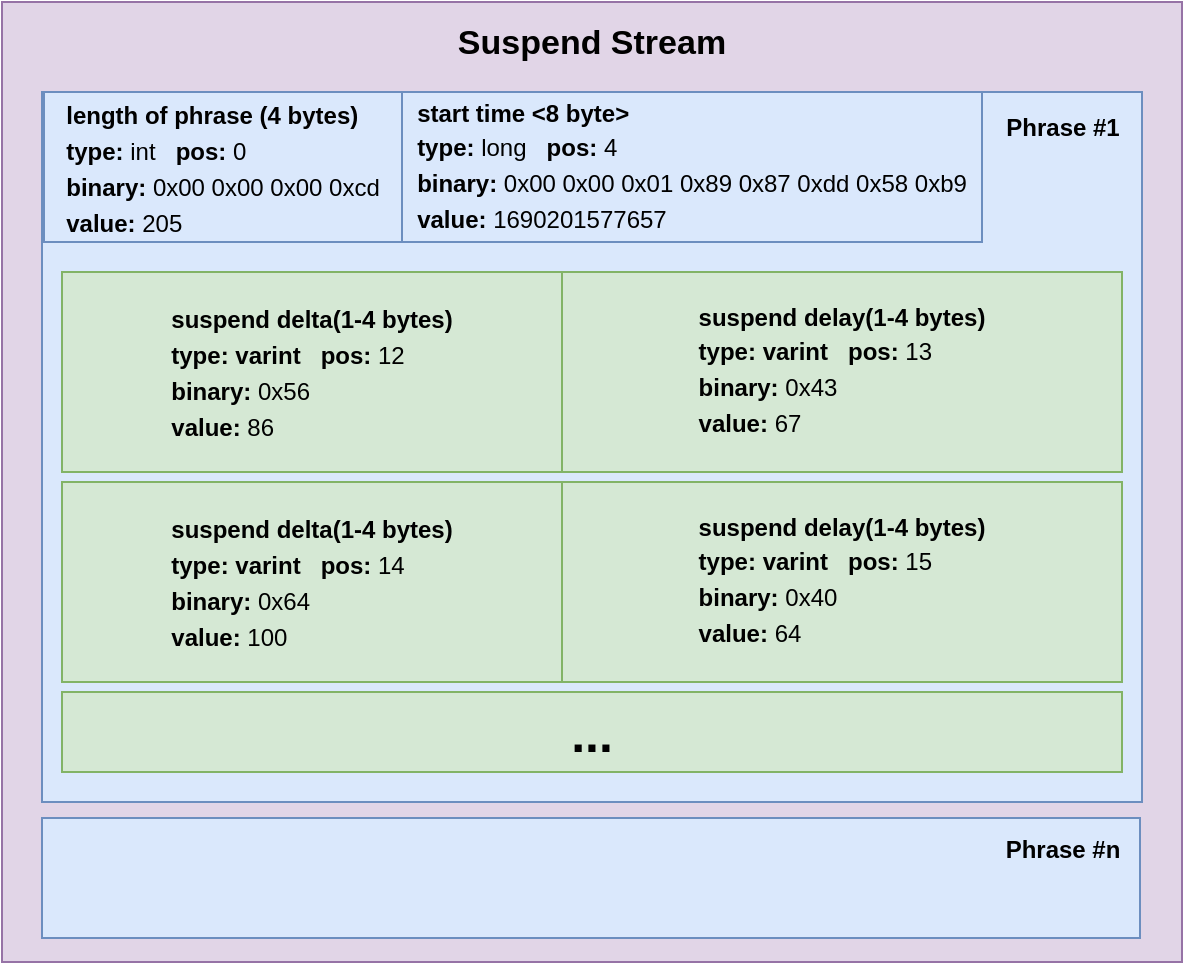 <mxfile version="22.0.4" type="device">
  <diagram name="Page-1" id="Kw94nkuLWIEuF8FrerKN">
    <mxGraphModel dx="1221" dy="622" grid="1" gridSize="10" guides="1" tooltips="1" connect="1" arrows="1" fold="1" page="1" pageScale="1" pageWidth="827" pageHeight="1169" math="0" shadow="0">
      <root>
        <mxCell id="0" />
        <mxCell id="1" parent="0" />
        <mxCell id="Qu5GgFM-KOHoeXPj7MdU-22" value="" style="rounded=0;whiteSpace=wrap;html=1;fillColor=#e1d5e7;strokeColor=#9673a6;" parent="1" vertex="1">
          <mxGeometry x="30" y="540" width="590" height="480" as="geometry" />
        </mxCell>
        <mxCell id="Qu5GgFM-KOHoeXPj7MdU-1" value="" style="rounded=0;whiteSpace=wrap;html=1;fillColor=#dae8fc;strokeColor=#6c8ebf;" parent="1" vertex="1">
          <mxGeometry x="50" y="585" width="550" height="355" as="geometry" />
        </mxCell>
        <mxCell id="Qu5GgFM-KOHoeXPj7MdU-2" value="&lt;div style=&quot;border-color: var(--border-color); text-align: justify; line-height: 18px;&quot;&gt;&lt;b style=&quot;border-color: var(--border-color); background-color: initial;&quot;&gt;length of phrase (4 bytes)&lt;/b&gt;&lt;/div&gt;&lt;div style=&quot;border-color: var(--border-color); text-align: justify; line-height: 18px;&quot;&gt;&lt;b style=&quot;border-color: var(--border-color); background-color: initial;&quot;&gt;type:&amp;nbsp;&lt;/b&gt;int&amp;nbsp; &amp;nbsp;&lt;b style=&quot;border-color: var(--border-color);&quot;&gt;pos:&lt;/b&gt;&amp;nbsp;0&lt;/div&gt;&lt;div style=&quot;border-color: var(--border-color); text-align: justify; line-height: 18px;&quot;&gt;&lt;b style=&quot;border-color: var(--border-color); background-color: initial;&quot;&gt;binary:&amp;nbsp;&lt;/b&gt;0x00 0x00 0x00 0xcd&lt;/div&gt;&lt;div style=&quot;border-color: var(--border-color); text-align: justify; line-height: 18px;&quot;&gt;&lt;b style=&quot;border-color: var(--border-color); background-color: initial;&quot;&gt;value: &lt;/b&gt;&lt;span style=&quot;border-color: var(--border-color); background-color: initial;&quot;&gt;205&lt;/span&gt;&lt;/div&gt;" style="rounded=0;whiteSpace=wrap;html=1;fillColor=#dae8fc;strokeColor=#6c8ebf;" parent="1" vertex="1">
          <mxGeometry x="51" y="585" width="179" height="75" as="geometry" />
        </mxCell>
        <mxCell id="Qu5GgFM-KOHoeXPj7MdU-7" value="&lt;div style=&quot;text-align: justify;&quot;&gt;&lt;b style=&quot;background-color: initial;&quot;&gt;start time &amp;lt;8 byte&amp;gt;&lt;/b&gt;&lt;/div&gt;&lt;div style=&quot;border-color: var(--border-color); text-align: justify; line-height: 18px;&quot;&gt;&lt;b style=&quot;border-color: var(--border-color); background-color: initial;&quot;&gt;type: &lt;/b&gt;&lt;span style=&quot;border-color: var(--border-color); background-color: initial;&quot;&gt;long&amp;nbsp; &amp;nbsp;&lt;/span&gt;&lt;b style=&quot;border-color: var(--border-color);&quot;&gt;pos:&lt;/b&gt;&amp;nbsp;4&lt;/div&gt;&lt;div style=&quot;border-color: var(--border-color); text-align: justify; line-height: 18px;&quot;&gt;&lt;b style=&quot;border-color: var(--border-color); background-color: initial;&quot;&gt;binary:&amp;nbsp;&lt;/b&gt;0x00 0x00 0x01 0x89 0x87 0xdd 0x58 0xb9&lt;/div&gt;&lt;div style=&quot;border-color: var(--border-color); text-align: justify; line-height: 18px;&quot;&gt;&lt;b style=&quot;border-color: var(--border-color); background-color: initial;&quot;&gt;value:&amp;nbsp;&lt;/b&gt;1690201577657&lt;/div&gt;" style="rounded=0;whiteSpace=wrap;html=1;fillColor=#dae8fc;strokeColor=#6c8ebf;" parent="1" vertex="1">
          <mxGeometry x="230" y="585" width="290" height="75" as="geometry" />
        </mxCell>
        <mxCell id="Qu5GgFM-KOHoeXPj7MdU-13" value="&lt;b&gt;&lt;font style=&quot;font-size: 25px;&quot;&gt;...&lt;/font&gt;&lt;/b&gt;" style="rounded=0;whiteSpace=wrap;html=1;fillColor=#d5e8d4;strokeColor=#82b366;" parent="1" vertex="1">
          <mxGeometry x="60" y="885" width="530" height="40" as="geometry" />
        </mxCell>
        <mxCell id="Qu5GgFM-KOHoeXPj7MdU-23" value="&lt;font style=&quot;font-size: 17px;&quot;&gt;&lt;b&gt;Suspend Stream&lt;/b&gt;&lt;/font&gt;" style="text;html=1;strokeColor=none;fillColor=none;align=center;verticalAlign=middle;whiteSpace=wrap;rounded=0;" parent="1" vertex="1">
          <mxGeometry x="244.5" y="546" width="160" height="30" as="geometry" />
        </mxCell>
        <mxCell id="Qu5GgFM-KOHoeXPj7MdU-24" value="&lt;div style=&quot;text-align: justify; line-height: 150%;&quot;&gt;&lt;span style=&quot;background-color: initial;&quot;&gt;suspend delta(1-4 bytes)&lt;/span&gt;&lt;/div&gt;&lt;div style=&quot;text-align: justify; line-height: 150%;&quot;&gt;&lt;span style=&quot;background-color: initial;&quot;&gt;type: &lt;/span&gt;&lt;span style=&quot;background-color: initial;&quot;&gt;varint&amp;nbsp; &amp;nbsp;pos: &lt;span style=&quot;font-weight: 400;&quot;&gt;12&lt;/span&gt;&lt;/span&gt;&lt;/div&gt;&lt;div style=&quot;text-align: justify; line-height: 150%;&quot;&gt;&lt;span style=&quot;background-color: initial;&quot;&gt;binary:&amp;nbsp;&lt;/span&gt;&lt;span style=&quot;font-weight: normal;&quot;&gt;0x56&lt;/span&gt;&lt;/div&gt;&lt;div style=&quot;text-align: justify; line-height: 150%;&quot;&gt;&lt;span style=&quot;background-color: initial;&quot;&gt;value: &lt;span style=&quot;font-weight: 400;&quot;&gt;86&lt;/span&gt;&lt;/span&gt;&lt;/div&gt;" style="rounded=0;whiteSpace=wrap;html=1;fillColor=#d5e8d4;strokeColor=#82b366;align=center;fontStyle=1" parent="1" vertex="1">
          <mxGeometry x="60" y="675" width="250" height="100" as="geometry" />
        </mxCell>
        <mxCell id="Qu5GgFM-KOHoeXPj7MdU-25" value="&lt;b&gt;Phrase #1&lt;/b&gt;" style="text;html=1;strokeColor=none;fillColor=none;align=center;verticalAlign=middle;whiteSpace=wrap;rounded=0;" parent="1" vertex="1">
          <mxGeometry x="492.695" y="546.67" width="134.615" height="113.333" as="geometry" />
        </mxCell>
        <mxCell id="Qu5GgFM-KOHoeXPj7MdU-39" value="" style="rounded=0;whiteSpace=wrap;html=1;fillColor=#dae8fc;strokeColor=#6c8ebf;" parent="1" vertex="1">
          <mxGeometry x="50" y="948" width="549" height="60" as="geometry" />
        </mxCell>
        <mxCell id="Qu5GgFM-KOHoeXPj7MdU-40" value="&lt;b&gt;Phrase #n&lt;/b&gt;" style="text;html=1;strokeColor=none;fillColor=none;align=center;verticalAlign=middle;whiteSpace=wrap;rounded=0;" parent="1" vertex="1">
          <mxGeometry x="492.695" y="907" width="134.615" height="113.333" as="geometry" />
        </mxCell>
        <mxCell id="Qu5GgFM-KOHoeXPj7MdU-41" value="&lt;div style=&quot;text-align: justify;&quot;&gt;&lt;span style=&quot;background-color: initial;&quot;&gt;suspend delay&lt;/span&gt;&lt;span style=&quot;background-color: initial;&quot;&gt;(1-4 bytes)&lt;/span&gt;&lt;/div&gt;&lt;div style=&quot;text-align: justify; line-height: 150%;&quot;&gt;&lt;span style=&quot;background-color: initial;&quot;&gt;type: &lt;/span&gt;&lt;span style=&quot;background-color: initial;&quot;&gt;varint&amp;nbsp; &amp;nbsp;pos: &lt;span style=&quot;font-weight: 400;&quot;&gt;13&lt;/span&gt;&lt;/span&gt;&lt;/div&gt;&lt;div style=&quot;text-align: justify; line-height: 150%;&quot;&gt;&lt;span style=&quot;background-color: initial;&quot;&gt;binary:&amp;nbsp;&lt;/span&gt;&lt;span style=&quot;font-weight: normal;&quot;&gt;0x43&lt;/span&gt;&lt;/div&gt;&lt;div style=&quot;text-align: justify; line-height: 150%;&quot;&gt;&lt;span style=&quot;background-color: initial;&quot;&gt;value: &lt;span style=&quot;font-weight: 400;&quot;&gt;67&lt;/span&gt;&lt;/span&gt;&lt;/div&gt;" style="rounded=0;whiteSpace=wrap;html=1;fillColor=#d5e8d4;strokeColor=#82b366;align=center;fontStyle=1" parent="1" vertex="1">
          <mxGeometry x="310" y="675" width="280" height="100" as="geometry" />
        </mxCell>
        <mxCell id="Qu5GgFM-KOHoeXPj7MdU-42" value="&lt;div style=&quot;text-align: justify; line-height: 150%;&quot;&gt;&lt;span style=&quot;background-color: initial;&quot;&gt;suspend delta(1-4 bytes)&lt;/span&gt;&lt;/div&gt;&lt;div style=&quot;text-align: justify; line-height: 150%;&quot;&gt;&lt;span style=&quot;background-color: initial;&quot;&gt;type: &lt;/span&gt;&lt;span style=&quot;background-color: initial;&quot;&gt;varint&amp;nbsp; &amp;nbsp;pos: &lt;span style=&quot;font-weight: 400;&quot;&gt;14&lt;/span&gt;&lt;/span&gt;&lt;/div&gt;&lt;div style=&quot;text-align: justify; line-height: 150%;&quot;&gt;&lt;span style=&quot;background-color: initial;&quot;&gt;binary:&amp;nbsp;&lt;/span&gt;&lt;span style=&quot;font-weight: normal;&quot;&gt;0x64&lt;/span&gt;&lt;/div&gt;&lt;div style=&quot;text-align: justify; line-height: 150%;&quot;&gt;&lt;span style=&quot;background-color: initial;&quot;&gt;value: &lt;span style=&quot;font-weight: 400;&quot;&gt;100&lt;/span&gt;&lt;/span&gt;&lt;/div&gt;" style="rounded=0;whiteSpace=wrap;html=1;fillColor=#d5e8d4;strokeColor=#82b366;align=center;fontStyle=1" parent="1" vertex="1">
          <mxGeometry x="60" y="780" width="250" height="100" as="geometry" />
        </mxCell>
        <mxCell id="Qu5GgFM-KOHoeXPj7MdU-43" value="&lt;div style=&quot;text-align: justify;&quot;&gt;&lt;span style=&quot;background-color: initial;&quot;&gt;suspend delay&lt;/span&gt;&lt;span style=&quot;background-color: initial;&quot;&gt;(1-4 bytes)&lt;/span&gt;&lt;/div&gt;&lt;div style=&quot;text-align: justify; line-height: 150%;&quot;&gt;&lt;span style=&quot;background-color: initial;&quot;&gt;type: &lt;/span&gt;&lt;span style=&quot;background-color: initial;&quot;&gt;varint&amp;nbsp; &amp;nbsp;pos: &lt;span style=&quot;font-weight: normal;&quot;&gt;1&lt;/span&gt;&lt;span style=&quot;font-weight: 400;&quot;&gt;5&lt;/span&gt;&lt;/span&gt;&lt;/div&gt;&lt;div style=&quot;text-align: justify; line-height: 150%;&quot;&gt;&lt;span style=&quot;background-color: initial;&quot;&gt;binary:&amp;nbsp;&lt;/span&gt;&lt;span style=&quot;font-weight: normal;&quot;&gt;0x40&lt;/span&gt;&lt;/div&gt;&lt;div style=&quot;text-align: justify; line-height: 150%;&quot;&gt;&lt;span style=&quot;background-color: initial;&quot;&gt;value: &lt;span style=&quot;font-weight: 400;&quot;&gt;64&lt;/span&gt;&lt;/span&gt;&lt;/div&gt;" style="rounded=0;whiteSpace=wrap;html=1;fillColor=#d5e8d4;strokeColor=#82b366;align=center;fontStyle=1" parent="1" vertex="1">
          <mxGeometry x="310" y="780" width="280" height="100" as="geometry" />
        </mxCell>
      </root>
    </mxGraphModel>
  </diagram>
</mxfile>
